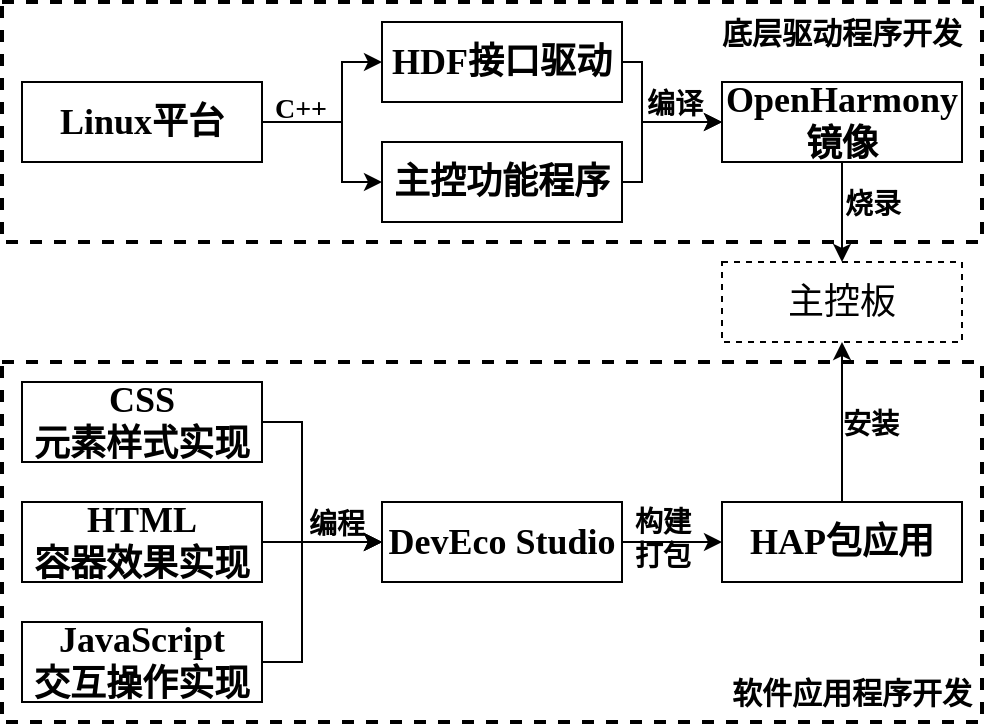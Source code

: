 <mxfile version="24.3.1" type="github">
  <diagram name="第 1 页" id="2_IE47lKfN76LWp6ATUV">
    <mxGraphModel dx="1000" dy="505" grid="1" gridSize="10" guides="1" tooltips="1" connect="1" arrows="1" fold="1" page="1" pageScale="1" pageWidth="827" pageHeight="1169" math="0" shadow="0">
      <root>
        <mxCell id="0" />
        <mxCell id="1" parent="0" />
        <mxCell id="4ioGX0l5ew6cUR1vlXZ5-2" value="" style="rounded=0;whiteSpace=wrap;html=1;fillColor=none;dashed=1;strokeWidth=2;" vertex="1" parent="1">
          <mxGeometry x="110" y="370" width="490" height="180" as="geometry" />
        </mxCell>
        <mxCell id="Oj6p84zpxmfl8PhH78fE-26" style="edgeStyle=orthogonalEdgeStyle;rounded=0;orthogonalLoop=1;jettySize=auto;html=1;exitX=1;exitY=0.5;exitDx=0;exitDy=0;entryX=0;entryY=0.5;entryDx=0;entryDy=0;labelBackgroundColor=none;" parent="1" source="Oj6p84zpxmfl8PhH78fE-1" target="Oj6p84zpxmfl8PhH78fE-25" edge="1">
          <mxGeometry relative="1" as="geometry">
            <Array as="points">
              <mxPoint x="430" y="220" />
              <mxPoint x="430" y="250" />
            </Array>
          </mxGeometry>
        </mxCell>
        <mxCell id="Oj6p84zpxmfl8PhH78fE-1" value="&lt;font face=&quot;Times New Roman&quot; style=&quot;font-size: 18px;&quot;&gt;HDF&lt;/font&gt;&lt;font face=&quot;宋体&quot; style=&quot;font-size: 18px;&quot;&gt;接口驱动&lt;/font&gt;" style="rounded=0;whiteSpace=wrap;html=1;fontStyle=1;fontSize=18;labelBackgroundColor=none;fillColor=none;" parent="1" vertex="1">
          <mxGeometry x="300" y="200" width="120" height="40" as="geometry" />
        </mxCell>
        <mxCell id="Oj6p84zpxmfl8PhH78fE-27" style="edgeStyle=orthogonalEdgeStyle;rounded=0;orthogonalLoop=1;jettySize=auto;html=1;exitX=1;exitY=0.5;exitDx=0;exitDy=0;entryX=0;entryY=0.5;entryDx=0;entryDy=0;labelBackgroundColor=none;" parent="1" source="Oj6p84zpxmfl8PhH78fE-2" target="Oj6p84zpxmfl8PhH78fE-25" edge="1">
          <mxGeometry relative="1" as="geometry">
            <Array as="points">
              <mxPoint x="430" y="280" />
              <mxPoint x="430" y="250" />
            </Array>
          </mxGeometry>
        </mxCell>
        <mxCell id="Oj6p84zpxmfl8PhH78fE-28" value="编译" style="edgeLabel;html=1;align=center;verticalAlign=middle;resizable=0;points=[];labelBackgroundColor=none;fontFamily=宋体;fontStyle=1;fontSize=14;" parent="Oj6p84zpxmfl8PhH78fE-27" vertex="1" connectable="0">
          <mxGeometry x="0.221" y="1" relative="1" as="geometry">
            <mxPoint x="7" y="-7" as="offset" />
          </mxGeometry>
        </mxCell>
        <mxCell id="Oj6p84zpxmfl8PhH78fE-2" value="&lt;font face=&quot;宋体&quot; style=&quot;font-size: 18px;&quot;&gt;主控功能程序&lt;/font&gt;" style="rounded=0;whiteSpace=wrap;html=1;fontStyle=1;fontSize=18;labelBackgroundColor=none;fillColor=none;" parent="1" vertex="1">
          <mxGeometry x="300" y="260" width="120" height="40" as="geometry" />
        </mxCell>
        <mxCell id="Oj6p84zpxmfl8PhH78fE-36" style="edgeStyle=orthogonalEdgeStyle;rounded=0;orthogonalLoop=1;jettySize=auto;html=1;exitX=0.5;exitY=0;exitDx=0;exitDy=0;entryX=0.5;entryY=1;entryDx=0;entryDy=0;" parent="1" source="Oj6p84zpxmfl8PhH78fE-3" target="Oj6p84zpxmfl8PhH78fE-31" edge="1">
          <mxGeometry relative="1" as="geometry" />
        </mxCell>
        <mxCell id="Oj6p84zpxmfl8PhH78fE-37" value="安装" style="edgeLabel;html=1;align=center;verticalAlign=middle;resizable=0;points=[];labelBackgroundColor=none;fontFamily=宋体;fontStyle=1;fontSize=14;" parent="Oj6p84zpxmfl8PhH78fE-36" vertex="1" connectable="0">
          <mxGeometry x="-0.262" relative="1" as="geometry">
            <mxPoint x="14" y="-9" as="offset" />
          </mxGeometry>
        </mxCell>
        <mxCell id="Oj6p84zpxmfl8PhH78fE-3" value="&lt;font face=&quot;Times New Roman&quot; style=&quot;font-size: 18px;&quot;&gt;HAP&lt;/font&gt;&lt;font face=&quot;宋体&quot; style=&quot;font-size: 18px;&quot;&gt;包应用&lt;/font&gt;" style="rounded=0;whiteSpace=wrap;html=1;fontStyle=1;fontSize=18;labelBackgroundColor=none;fillColor=none;" parent="1" vertex="1">
          <mxGeometry x="470" y="440" width="120" height="40" as="geometry" />
        </mxCell>
        <mxCell id="Oj6p84zpxmfl8PhH78fE-17" style="edgeStyle=orthogonalEdgeStyle;rounded=0;orthogonalLoop=1;jettySize=auto;html=1;exitX=1;exitY=0.5;exitDx=0;exitDy=0;entryX=0;entryY=0.5;entryDx=0;entryDy=0;labelBackgroundColor=none;" parent="1" source="Oj6p84zpxmfl8PhH78fE-6" target="Oj6p84zpxmfl8PhH78fE-9" edge="1">
          <mxGeometry relative="1" as="geometry">
            <Array as="points">
              <mxPoint x="260" y="400" />
              <mxPoint x="260" y="460" />
            </Array>
          </mxGeometry>
        </mxCell>
        <mxCell id="Oj6p84zpxmfl8PhH78fE-6" value="CSS&lt;div style=&quot;font-size: 18px;&quot;&gt;&lt;font face=&quot;宋体&quot; style=&quot;font-size: 18px;&quot;&gt;元素样式实现&lt;/font&gt;&lt;/div&gt;" style="rounded=0;whiteSpace=wrap;html=1;fontFamily=Times New Roman;fontStyle=1;fontSize=18;labelBackgroundColor=none;fillColor=none;" parent="1" vertex="1">
          <mxGeometry x="120" y="380" width="120" height="40" as="geometry" />
        </mxCell>
        <mxCell id="Oj6p84zpxmfl8PhH78fE-16" style="edgeStyle=orthogonalEdgeStyle;rounded=0;orthogonalLoop=1;jettySize=auto;html=1;entryX=0;entryY=0.5;entryDx=0;entryDy=0;labelBackgroundColor=none;exitX=1;exitY=0.5;exitDx=0;exitDy=0;" parent="1" source="4ioGX0l5ew6cUR1vlXZ5-6" target="Oj6p84zpxmfl8PhH78fE-9" edge="1">
          <mxGeometry relative="1" as="geometry">
            <Array as="points">
              <mxPoint x="260" y="520" />
              <mxPoint x="260" y="460" />
            </Array>
            <mxPoint x="250" y="520" as="sourcePoint" />
          </mxGeometry>
        </mxCell>
        <mxCell id="Oj6p84zpxmfl8PhH78fE-18" value="编程" style="edgeLabel;html=1;align=center;verticalAlign=middle;resizable=0;points=[];labelBackgroundColor=none;fontFamily=宋体;fontStyle=1;fontSize=14;" parent="Oj6p84zpxmfl8PhH78fE-16" vertex="1" connectable="0">
          <mxGeometry x="0.594" relative="1" as="geometry">
            <mxPoint x="1" y="-8" as="offset" />
          </mxGeometry>
        </mxCell>
        <mxCell id="Oj6p84zpxmfl8PhH78fE-22" style="edgeStyle=orthogonalEdgeStyle;rounded=0;orthogonalLoop=1;jettySize=auto;html=1;exitX=1;exitY=0.5;exitDx=0;exitDy=0;entryX=0;entryY=0.5;entryDx=0;entryDy=0;labelBackgroundColor=none;" parent="1" source="Oj6p84zpxmfl8PhH78fE-8" target="Oj6p84zpxmfl8PhH78fE-1" edge="1">
          <mxGeometry relative="1" as="geometry">
            <Array as="points">
              <mxPoint x="280" y="250" />
              <mxPoint x="280" y="220" />
            </Array>
          </mxGeometry>
        </mxCell>
        <mxCell id="Oj6p84zpxmfl8PhH78fE-23" style="edgeStyle=orthogonalEdgeStyle;rounded=0;orthogonalLoop=1;jettySize=auto;html=1;exitX=1;exitY=0.5;exitDx=0;exitDy=0;entryX=0;entryY=0.5;entryDx=0;entryDy=0;labelBackgroundColor=none;" parent="1" source="Oj6p84zpxmfl8PhH78fE-8" target="Oj6p84zpxmfl8PhH78fE-2" edge="1">
          <mxGeometry relative="1" as="geometry">
            <Array as="points">
              <mxPoint x="280" y="250" />
              <mxPoint x="280" y="280" />
            </Array>
          </mxGeometry>
        </mxCell>
        <mxCell id="Oj6p84zpxmfl8PhH78fE-24" value="&lt;font face=&quot;Times New Roman&quot; style=&quot;font-size: 14px;&quot;&gt;C++&lt;/font&gt;" style="edgeLabel;html=1;align=center;verticalAlign=middle;resizable=0;points=[];labelBackgroundColor=none;fontStyle=1" parent="Oj6p84zpxmfl8PhH78fE-23" vertex="1" connectable="0">
          <mxGeometry x="-0.55" y="2" relative="1" as="geometry">
            <mxPoint x="-1" y="-4" as="offset" />
          </mxGeometry>
        </mxCell>
        <mxCell id="Oj6p84zpxmfl8PhH78fE-8" value="&lt;font face=&quot;Times New Roman&quot; style=&quot;font-size: 18px;&quot;&gt;Linux&lt;/font&gt;&lt;font face=&quot;宋体&quot; style=&quot;font-size: 18px;&quot;&gt;平台&lt;/font&gt;" style="rounded=0;whiteSpace=wrap;html=1;fontStyle=1;fontSize=18;labelBackgroundColor=none;fillColor=none;" parent="1" vertex="1">
          <mxGeometry x="120" y="230" width="120" height="40" as="geometry" />
        </mxCell>
        <mxCell id="Oj6p84zpxmfl8PhH78fE-19" style="edgeStyle=orthogonalEdgeStyle;rounded=0;orthogonalLoop=1;jettySize=auto;html=1;exitX=1;exitY=0.5;exitDx=0;exitDy=0;entryX=0;entryY=0.5;entryDx=0;entryDy=0;labelBackgroundColor=none;" parent="1" source="Oj6p84zpxmfl8PhH78fE-9" target="Oj6p84zpxmfl8PhH78fE-3" edge="1">
          <mxGeometry relative="1" as="geometry" />
        </mxCell>
        <mxCell id="Oj6p84zpxmfl8PhH78fE-20" value="构建&lt;div style=&quot;font-size: 14px;&quot;&gt;打包&lt;/div&gt;" style="edgeLabel;html=1;align=center;verticalAlign=middle;resizable=0;points=[];labelBackgroundColor=none;fontFamily=宋体;fontStyle=1;fontSize=14;" parent="Oj6p84zpxmfl8PhH78fE-19" vertex="1" connectable="0">
          <mxGeometry x="-0.228" y="2" relative="1" as="geometry">
            <mxPoint y="1" as="offset" />
          </mxGeometry>
        </mxCell>
        <mxCell id="Oj6p84zpxmfl8PhH78fE-9" value="&lt;font face=&quot;Times New Roman&quot; style=&quot;font-size: 18px;&quot;&gt;DevEco Studio&lt;/font&gt;" style="rounded=0;whiteSpace=wrap;html=1;fontStyle=1;fontSize=18;labelBackgroundColor=none;fillColor=none;" parent="1" vertex="1">
          <mxGeometry x="300" y="440" width="120" height="40" as="geometry" />
        </mxCell>
        <mxCell id="Oj6p84zpxmfl8PhH78fE-34" style="edgeStyle=orthogonalEdgeStyle;rounded=0;orthogonalLoop=1;jettySize=auto;html=1;exitX=0.5;exitY=1;exitDx=0;exitDy=0;entryX=0.5;entryY=0;entryDx=0;entryDy=0;" parent="1" source="Oj6p84zpxmfl8PhH78fE-25" target="Oj6p84zpxmfl8PhH78fE-31" edge="1">
          <mxGeometry relative="1" as="geometry" />
        </mxCell>
        <mxCell id="Oj6p84zpxmfl8PhH78fE-35" value="烧录" style="edgeLabel;html=1;align=center;verticalAlign=middle;resizable=0;points=[];labelBackgroundColor=none;fontFamily=宋体;fontStyle=1;fontSize=14;" parent="Oj6p84zpxmfl8PhH78fE-34" vertex="1" connectable="0">
          <mxGeometry x="-0.129" y="2" relative="1" as="geometry">
            <mxPoint x="13" as="offset" />
          </mxGeometry>
        </mxCell>
        <mxCell id="Oj6p84zpxmfl8PhH78fE-25" value="&lt;font face=&quot;Times New Roman&quot; style=&quot;font-size: 18px;&quot;&gt;OpenHarmony&lt;/font&gt;&lt;font face=&quot;宋体&quot; style=&quot;font-size: 18px;&quot;&gt;镜像&lt;/font&gt;" style="rounded=0;whiteSpace=wrap;html=1;fontStyle=1;labelBackgroundColor=none;fillColor=none;" parent="1" vertex="1">
          <mxGeometry x="470" y="230" width="120" height="40" as="geometry" />
        </mxCell>
        <mxCell id="Oj6p84zpxmfl8PhH78fE-31" value="&lt;span style=&quot;font-family: 宋体; font-size: 18px;&quot;&gt;主控板&lt;/span&gt;" style="rounded=0;whiteSpace=wrap;html=1;labelBackgroundColor=none;fillColor=none;dashed=1;" parent="1" vertex="1">
          <mxGeometry x="470" y="320" width="120" height="40" as="geometry" />
        </mxCell>
        <mxCell id="4ioGX0l5ew6cUR1vlXZ5-1" value="" style="rounded=0;whiteSpace=wrap;html=1;fillColor=none;dashed=1;strokeWidth=2;" vertex="1" parent="1">
          <mxGeometry x="110" y="190" width="490" height="120" as="geometry" />
        </mxCell>
        <mxCell id="4ioGX0l5ew6cUR1vlXZ5-3" value="&lt;b&gt;&lt;font style=&quot;font-size: 15px;&quot; face=&quot;宋体&quot;&gt;底层驱动程序开发&lt;/font&gt;&lt;/b&gt;" style="text;html=1;align=center;verticalAlign=middle;whiteSpace=wrap;rounded=0;" vertex="1" parent="1">
          <mxGeometry x="460" y="190" width="140" height="30" as="geometry" />
        </mxCell>
        <mxCell id="4ioGX0l5ew6cUR1vlXZ5-4" value="&lt;b&gt;&lt;font style=&quot;font-size: 15px;&quot; face=&quot;宋体&quot;&gt;软件应用程序开发&lt;/font&gt;&lt;/b&gt;" style="text;html=1;align=center;verticalAlign=middle;whiteSpace=wrap;rounded=0;" vertex="1" parent="1">
          <mxGeometry x="470" y="520" width="130" height="30" as="geometry" />
        </mxCell>
        <mxCell id="4ioGX0l5ew6cUR1vlXZ5-8" style="edgeStyle=orthogonalEdgeStyle;rounded=0;orthogonalLoop=1;jettySize=auto;html=1;exitX=1;exitY=0.5;exitDx=0;exitDy=0;entryX=0;entryY=0.5;entryDx=0;entryDy=0;" edge="1" parent="1" source="4ioGX0l5ew6cUR1vlXZ5-5" target="Oj6p84zpxmfl8PhH78fE-9">
          <mxGeometry relative="1" as="geometry" />
        </mxCell>
        <mxCell id="4ioGX0l5ew6cUR1vlXZ5-5" value="HTML&lt;div style=&quot;font-size: 18px;&quot;&gt;&lt;font face=&quot;宋体&quot; style=&quot;font-size: 18px;&quot;&gt;容器效果实现&lt;/font&gt;&lt;/div&gt;" style="rounded=0;whiteSpace=wrap;html=1;fontFamily=Times New Roman;fontStyle=1;fontSize=18;labelBackgroundColor=none;fillColor=none;" vertex="1" parent="1">
          <mxGeometry x="120" y="440" width="120" height="40" as="geometry" />
        </mxCell>
        <mxCell id="4ioGX0l5ew6cUR1vlXZ5-6" value="JavaScript&lt;div style=&quot;font-size: 18px;&quot;&gt;&lt;font face=&quot;宋体&quot; style=&quot;font-size: 18px;&quot;&gt;交互操作实现&lt;/font&gt;&lt;/div&gt;" style="rounded=0;whiteSpace=wrap;html=1;fontFamily=Times New Roman;fontStyle=1;fontSize=18;labelBackgroundColor=none;fillColor=none;" vertex="1" parent="1">
          <mxGeometry x="120" y="500" width="120" height="40" as="geometry" />
        </mxCell>
      </root>
    </mxGraphModel>
  </diagram>
</mxfile>
